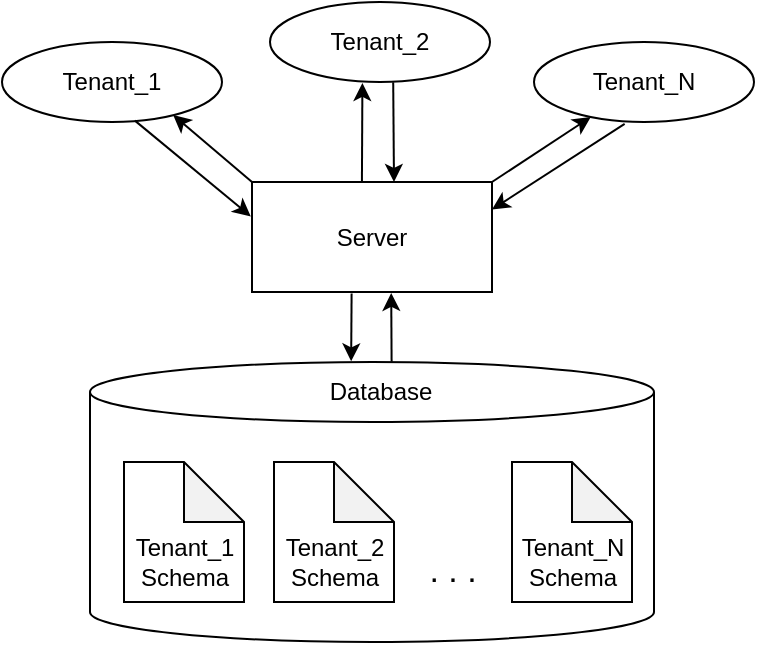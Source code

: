<mxfile version="24.8.2">
  <diagram name="1 oldal" id="pHmYB7Fs5-ZqaosAiOBj">
    <mxGraphModel dx="844" dy="439" grid="1" gridSize="10" guides="1" tooltips="1" connect="1" arrows="1" fold="1" page="1" pageScale="1" pageWidth="827" pageHeight="1169" math="0" shadow="0">
      <root>
        <mxCell id="0" />
        <mxCell id="1" parent="0" />
        <mxCell id="K-9uPAsgbGGanHHCpaEs-1" value="Tenant_1" style="ellipse;whiteSpace=wrap;html=1;" vertex="1" parent="1">
          <mxGeometry x="234" y="460" width="110" height="40" as="geometry" />
        </mxCell>
        <mxCell id="K-9uPAsgbGGanHHCpaEs-2" value="Server" style="rounded=0;whiteSpace=wrap;html=1;" vertex="1" parent="1">
          <mxGeometry x="359" y="530" width="120" height="55" as="geometry" />
        </mxCell>
        <mxCell id="K-9uPAsgbGGanHHCpaEs-3" value="" style="shape=cylinder3;whiteSpace=wrap;html=1;boundedLbl=1;backgroundOutline=1;size=15;" vertex="1" parent="1">
          <mxGeometry x="278" y="620" width="282" height="140" as="geometry" />
        </mxCell>
        <mxCell id="K-9uPAsgbGGanHHCpaEs-8" value="Database" style="text;html=1;align=center;verticalAlign=middle;resizable=0;points=[];autosize=1;strokeColor=none;fillColor=none;" vertex="1" parent="1">
          <mxGeometry x="388" y="620" width="70" height="30" as="geometry" />
        </mxCell>
        <mxCell id="K-9uPAsgbGGanHHCpaEs-11" value="" style="group" vertex="1" connectable="0" parent="1">
          <mxGeometry x="290" y="670" width="70" height="70" as="geometry" />
        </mxCell>
        <mxCell id="K-9uPAsgbGGanHHCpaEs-9" value="" style="shape=note;whiteSpace=wrap;html=1;backgroundOutline=1;darkOpacity=0.05;" vertex="1" parent="K-9uPAsgbGGanHHCpaEs-11">
          <mxGeometry x="5" width="60" height="70" as="geometry" />
        </mxCell>
        <mxCell id="K-9uPAsgbGGanHHCpaEs-10" value="&lt;span style=&quot;text-wrap: wrap;&quot;&gt;Tenant_1&lt;/span&gt;&lt;div style=&quot;text-wrap: wrap;&quot;&gt;Schema&lt;/div&gt;" style="text;html=1;align=center;verticalAlign=middle;resizable=0;points=[];autosize=1;strokeColor=none;fillColor=none;" vertex="1" parent="K-9uPAsgbGGanHHCpaEs-11">
          <mxGeometry y="30" width="70" height="40" as="geometry" />
        </mxCell>
        <mxCell id="K-9uPAsgbGGanHHCpaEs-12" value="" style="group" vertex="1" connectable="0" parent="1">
          <mxGeometry x="365" y="670" width="70" height="70" as="geometry" />
        </mxCell>
        <mxCell id="K-9uPAsgbGGanHHCpaEs-13" value="" style="shape=note;whiteSpace=wrap;html=1;backgroundOutline=1;darkOpacity=0.05;" vertex="1" parent="K-9uPAsgbGGanHHCpaEs-12">
          <mxGeometry x="5" width="60" height="70" as="geometry" />
        </mxCell>
        <mxCell id="K-9uPAsgbGGanHHCpaEs-14" value="&lt;span style=&quot;text-wrap: wrap;&quot;&gt;Tenant_2&lt;/span&gt;&lt;div style=&quot;text-wrap: wrap;&quot;&gt;Schema&lt;/div&gt;" style="text;html=1;align=center;verticalAlign=middle;resizable=0;points=[];autosize=1;strokeColor=none;fillColor=none;" vertex="1" parent="K-9uPAsgbGGanHHCpaEs-12">
          <mxGeometry y="30" width="70" height="40" as="geometry" />
        </mxCell>
        <mxCell id="K-9uPAsgbGGanHHCpaEs-15" value="" style="group" vertex="1" connectable="0" parent="1">
          <mxGeometry x="484" y="670" width="70" height="70" as="geometry" />
        </mxCell>
        <mxCell id="K-9uPAsgbGGanHHCpaEs-16" value="" style="shape=note;whiteSpace=wrap;html=1;backgroundOutline=1;darkOpacity=0.05;" vertex="1" parent="K-9uPAsgbGGanHHCpaEs-15">
          <mxGeometry x="5" width="60" height="70" as="geometry" />
        </mxCell>
        <mxCell id="K-9uPAsgbGGanHHCpaEs-17" value="&lt;span style=&quot;text-wrap: wrap;&quot;&gt;Tenant_N&lt;/span&gt;&lt;div style=&quot;text-wrap: wrap;&quot;&gt;Schema&lt;/div&gt;" style="text;html=1;align=center;verticalAlign=middle;resizable=0;points=[];autosize=1;strokeColor=none;fillColor=none;" vertex="1" parent="K-9uPAsgbGGanHHCpaEs-15">
          <mxGeometry y="30" width="70" height="40" as="geometry" />
        </mxCell>
        <mxCell id="K-9uPAsgbGGanHHCpaEs-18" value="Tenant_2" style="ellipse;whiteSpace=wrap;html=1;" vertex="1" parent="1">
          <mxGeometry x="368" y="440" width="110" height="40" as="geometry" />
        </mxCell>
        <mxCell id="K-9uPAsgbGGanHHCpaEs-19" value="Tenant_N" style="ellipse;whiteSpace=wrap;html=1;" vertex="1" parent="1">
          <mxGeometry x="500" y="460" width="110" height="40" as="geometry" />
        </mxCell>
        <mxCell id="K-9uPAsgbGGanHHCpaEs-21" value="&lt;font style=&quot;font-size: 17px;&quot;&gt;. . .&lt;/font&gt;" style="text;html=1;align=center;verticalAlign=middle;resizable=0;points=[];autosize=1;strokeColor=none;fillColor=none;" vertex="1" parent="1">
          <mxGeometry x="434" y="710" width="50" height="30" as="geometry" />
        </mxCell>
        <mxCell id="K-9uPAsgbGGanHHCpaEs-23" value="" style="endArrow=classic;html=1;rounded=0;exitX=0.604;exitY=0.983;exitDx=0;exitDy=0;exitPerimeter=0;entryX=-0.005;entryY=0.313;entryDx=0;entryDy=0;entryPerimeter=0;" edge="1" parent="1" source="K-9uPAsgbGGanHHCpaEs-1" target="K-9uPAsgbGGanHHCpaEs-2">
          <mxGeometry width="50" height="50" relative="1" as="geometry">
            <mxPoint x="320" y="510" as="sourcePoint" />
            <mxPoint x="350" y="540" as="targetPoint" />
          </mxGeometry>
        </mxCell>
        <mxCell id="K-9uPAsgbGGanHHCpaEs-24" value="" style="endArrow=classic;html=1;rounded=0;exitX=0;exitY=0;exitDx=0;exitDy=0;entryX=0.778;entryY=0.913;entryDx=0;entryDy=0;entryPerimeter=0;" edge="1" parent="1" source="K-9uPAsgbGGanHHCpaEs-2" target="K-9uPAsgbGGanHHCpaEs-1">
          <mxGeometry width="50" height="50" relative="1" as="geometry">
            <mxPoint x="350" y="520" as="sourcePoint" />
            <mxPoint x="330" y="500" as="targetPoint" />
          </mxGeometry>
        </mxCell>
        <mxCell id="K-9uPAsgbGGanHHCpaEs-28" value="" style="endArrow=classic;html=1;rounded=0;exitX=1;exitY=0;exitDx=0;exitDy=0;" edge="1" parent="1" source="K-9uPAsgbGGanHHCpaEs-2" target="K-9uPAsgbGGanHHCpaEs-19">
          <mxGeometry width="50" height="50" relative="1" as="geometry">
            <mxPoint x="490" y="520" as="sourcePoint" />
            <mxPoint x="490" y="500" as="targetPoint" />
          </mxGeometry>
        </mxCell>
        <mxCell id="K-9uPAsgbGGanHHCpaEs-29" value="" style="endArrow=classic;html=1;rounded=0;entryX=1;entryY=0.25;entryDx=0;entryDy=0;exitX=0.412;exitY=1.024;exitDx=0;exitDy=0;exitPerimeter=0;" edge="1" parent="1" source="K-9uPAsgbGGanHHCpaEs-19" target="K-9uPAsgbGGanHHCpaEs-2">
          <mxGeometry width="50" height="50" relative="1" as="geometry">
            <mxPoint x="430" y="550" as="sourcePoint" />
            <mxPoint x="480" y="500" as="targetPoint" />
          </mxGeometry>
        </mxCell>
        <mxCell id="K-9uPAsgbGGanHHCpaEs-30" value="" style="endArrow=classic;html=1;rounded=0;entryX=0.42;entryY=1.012;entryDx=0;entryDy=0;entryPerimeter=0;exitX=0.458;exitY=0;exitDx=0;exitDy=0;exitPerimeter=0;" edge="1" parent="1" source="K-9uPAsgbGGanHHCpaEs-2" target="K-9uPAsgbGGanHHCpaEs-18">
          <mxGeometry width="50" height="50" relative="1" as="geometry">
            <mxPoint x="430" y="550" as="sourcePoint" />
            <mxPoint x="480" y="500" as="targetPoint" />
          </mxGeometry>
        </mxCell>
        <mxCell id="K-9uPAsgbGGanHHCpaEs-31" value="" style="endArrow=classic;html=1;rounded=0;exitX=0.56;exitY=1.002;exitDx=0;exitDy=0;exitPerimeter=0;" edge="1" parent="1" source="K-9uPAsgbGGanHHCpaEs-18">
          <mxGeometry width="50" height="50" relative="1" as="geometry">
            <mxPoint x="430" y="550" as="sourcePoint" />
            <mxPoint x="430" y="530" as="targetPoint" />
          </mxGeometry>
        </mxCell>
        <mxCell id="K-9uPAsgbGGanHHCpaEs-32" value="" style="endArrow=classic;html=1;rounded=0;entryX=0.294;entryY=-0.011;entryDx=0;entryDy=0;entryPerimeter=0;exitX=0.415;exitY=1.014;exitDx=0;exitDy=0;exitPerimeter=0;" edge="1" parent="1" source="K-9uPAsgbGGanHHCpaEs-2" target="K-9uPAsgbGGanHHCpaEs-8">
          <mxGeometry width="50" height="50" relative="1" as="geometry">
            <mxPoint x="390" y="610" as="sourcePoint" />
            <mxPoint x="440" y="560" as="targetPoint" />
          </mxGeometry>
        </mxCell>
        <mxCell id="K-9uPAsgbGGanHHCpaEs-33" value="" style="endArrow=classic;html=1;rounded=0;entryX=0.58;entryY=1.008;entryDx=0;entryDy=0;entryPerimeter=0;exitX=0.583;exitY=-0.004;exitDx=0;exitDy=0;exitPerimeter=0;" edge="1" parent="1" source="K-9uPAsgbGGanHHCpaEs-8" target="K-9uPAsgbGGanHHCpaEs-2">
          <mxGeometry width="50" height="50" relative="1" as="geometry">
            <mxPoint x="390" y="610" as="sourcePoint" />
            <mxPoint x="440" y="560" as="targetPoint" />
          </mxGeometry>
        </mxCell>
      </root>
    </mxGraphModel>
  </diagram>
</mxfile>
